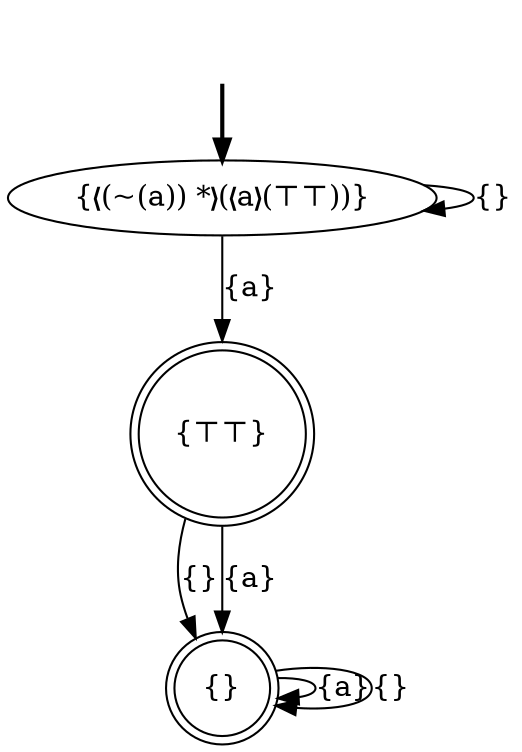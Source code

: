 digraph {
	fake0 [style=invisible]
	"{⊤⊤}" [shape=doublecircle]
	"{❬(~(a)) *❭(❬a❭(⊤⊤))}" [root=true]
	"{}" [shape=doublecircle]
	fake0 -> "{❬(~(a)) *❭(❬a❭(⊤⊤))}" [style=bold]
	"{}" -> "{}" [label="{a}"]
	"{}" -> "{}" [label="{}"]
	"{❬(~(a)) *❭(❬a❭(⊤⊤))}" -> "{❬(~(a)) *❭(❬a❭(⊤⊤))}" [label="{}"]
	"{⊤⊤}" -> "{}" [label="{}"]
	"{⊤⊤}" -> "{}" [label="{a}"]
	"{❬(~(a)) *❭(❬a❭(⊤⊤))}" -> "{⊤⊤}" [label="{a}"]
}
